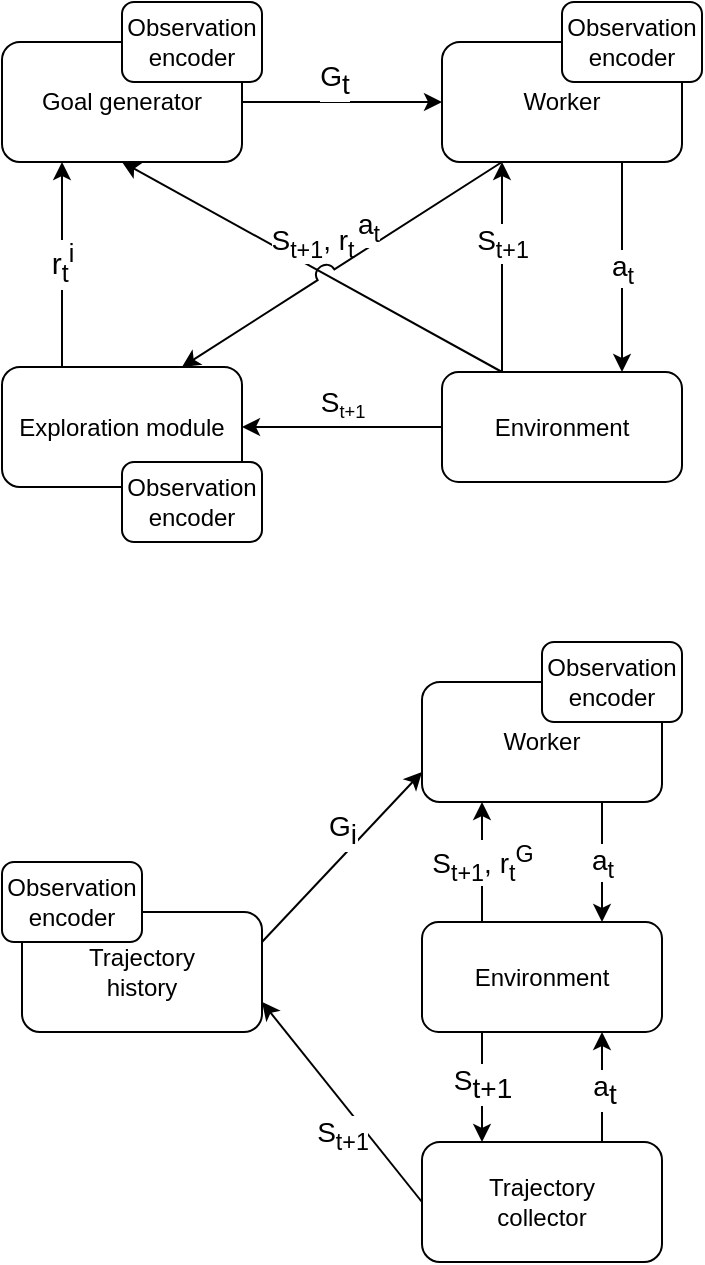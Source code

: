 <mxfile version="14.9.6" type="device"><diagram id="s9MICMt1wi03FpbbL1Bs" name="Page-1"><mxGraphModel dx="861" dy="672" grid="1" gridSize="10" guides="1" tooltips="1" connect="1" arrows="1" fold="1" page="1" pageScale="1" pageWidth="827" pageHeight="1169" math="0" shadow="0"><root><mxCell id="0"/><mxCell id="1" parent="0"/><mxCell id="ce7B7Szr8OWPPGwaai7X-16" value="&lt;font style=&quot;font-size: 15px&quot;&gt;r&lt;sub&gt;t&lt;/sub&gt;&lt;sup&gt;i&lt;/sup&gt;&lt;/font&gt;" style="edgeStyle=none;rounded=0;orthogonalLoop=1;jettySize=auto;html=1;exitX=0.25;exitY=0;exitDx=0;exitDy=0;" parent="1" source="ce7B7Szr8OWPPGwaai7X-1" edge="1"><mxGeometry relative="1" as="geometry"><mxPoint x="150" y="160" as="targetPoint"/></mxGeometry></mxCell><mxCell id="ce7B7Szr8OWPPGwaai7X-1" value="Exploration module" style="rounded=1;whiteSpace=wrap;html=1;" parent="1" vertex="1"><mxGeometry x="120" y="262.5" width="120" height="60" as="geometry"/></mxCell><mxCell id="ce7B7Szr8OWPPGwaai7X-14" value="&lt;font style=&quot;font-size: 14px&quot;&gt;S&lt;sub&gt;t+1&lt;/sub&gt;, r&lt;sub&gt;t&lt;/sub&gt;&lt;/font&gt;" style="edgeStyle=none;rounded=0;orthogonalLoop=1;jettySize=auto;html=1;entryX=0.5;entryY=1;entryDx=0;entryDy=0;exitX=0.25;exitY=0;exitDx=0;exitDy=0;verticalAlign=bottom;" parent="1" source="ce7B7Szr8OWPPGwaai7X-2" target="ce7B7Szr8OWPPGwaai7X-3" edge="1"><mxGeometry relative="1" as="geometry"/></mxCell><mxCell id="ce7B7Szr8OWPPGwaai7X-15" value="&lt;span style=&quot;font-size: 14px&quot;&gt;S&lt;/span&gt;&lt;sub&gt;t+1&lt;/sub&gt;" style="edgeStyle=none;rounded=0;orthogonalLoop=1;jettySize=auto;html=1;entryX=1;entryY=0.5;entryDx=0;entryDy=0;verticalAlign=bottom;" parent="1" source="ce7B7Szr8OWPPGwaai7X-2" target="ce7B7Szr8OWPPGwaai7X-1" edge="1"><mxGeometry relative="1" as="geometry"/></mxCell><mxCell id="BOEByVS7p30KP5h8j9sV-6" value="S&lt;sub&gt;t+1&lt;/sub&gt;" style="edgeStyle=none;curved=1;jumpStyle=arc;jumpSize=10;orthogonalLoop=1;jettySize=auto;html=1;entryX=0.25;entryY=1;entryDx=0;entryDy=0;fontSize=14;verticalAlign=bottom;exitX=0.25;exitY=0;exitDx=0;exitDy=0;" parent="1" source="ce7B7Szr8OWPPGwaai7X-2" target="ce7B7Szr8OWPPGwaai7X-4" edge="1"><mxGeometry relative="1" as="geometry"/></mxCell><mxCell id="ce7B7Szr8OWPPGwaai7X-2" value="Environment" style="rounded=1;whiteSpace=wrap;html=1;" parent="1" vertex="1"><mxGeometry x="340" y="265" width="120" height="55" as="geometry"/></mxCell><mxCell id="ce7B7Szr8OWPPGwaai7X-6" style="edgeStyle=orthogonalEdgeStyle;rounded=0;orthogonalLoop=1;jettySize=auto;html=1;exitX=1;exitY=0.5;exitDx=0;exitDy=0;entryX=0;entryY=0.5;entryDx=0;entryDy=0;" parent="1" source="ce7B7Szr8OWPPGwaai7X-3" target="ce7B7Szr8OWPPGwaai7X-4" edge="1"><mxGeometry relative="1" as="geometry"><mxPoint x="260" y="130" as="targetPoint"/></mxGeometry></mxCell><mxCell id="BOEByVS7p30KP5h8j9sV-1" value="G&lt;sub style=&quot;font-size: 14px;&quot;&gt;t&lt;/sub&gt;" style="edgeLabel;html=1;align=center;verticalAlign=bottom;resizable=0;points=[];fontSize=14;" parent="ce7B7Szr8OWPPGwaai7X-6" vertex="1" connectable="0"><mxGeometry x="-0.083" y="-1" relative="1" as="geometry"><mxPoint as="offset"/></mxGeometry></mxCell><mxCell id="ce7B7Szr8OWPPGwaai7X-3" value="Goal generator" style="rounded=1;whiteSpace=wrap;html=1;" parent="1" vertex="1"><mxGeometry x="120" y="100" width="120" height="60" as="geometry"/></mxCell><mxCell id="BOEByVS7p30KP5h8j9sV-2" value="a&lt;sub&gt;t&lt;/sub&gt;" style="edgeStyle=orthogonalEdgeStyle;rounded=0;orthogonalLoop=1;jettySize=auto;html=1;exitX=0.75;exitY=1;exitDx=0;exitDy=0;entryX=0.75;entryY=0;entryDx=0;entryDy=0;fontSize=14;verticalAlign=middle;" parent="1" source="ce7B7Szr8OWPPGwaai7X-4" target="ce7B7Szr8OWPPGwaai7X-2" edge="1"><mxGeometry relative="1" as="geometry"/></mxCell><mxCell id="BOEByVS7p30KP5h8j9sV-3" style="rounded=0;orthogonalLoop=1;jettySize=auto;html=1;exitX=0.25;exitY=1;exitDx=0;exitDy=0;entryX=0.75;entryY=0;entryDx=0;entryDy=0;fontSize=14;jumpStyle=arc;jumpSize=10;" parent="1" source="ce7B7Szr8OWPPGwaai7X-4" target="ce7B7Szr8OWPPGwaai7X-1" edge="1"><mxGeometry relative="1" as="geometry"/></mxCell><mxCell id="BOEByVS7p30KP5h8j9sV-4" value="a&lt;sub&gt;t&lt;/sub&gt;" style="edgeLabel;html=1;align=center;verticalAlign=bottom;resizable=0;points=[];fontSize=14;" parent="BOEByVS7p30KP5h8j9sV-3" vertex="1" connectable="0"><mxGeometry x="-0.145" y="1" relative="1" as="geometry"><mxPoint as="offset"/></mxGeometry></mxCell><mxCell id="ce7B7Szr8OWPPGwaai7X-4" value="Worker" style="rounded=1;whiteSpace=wrap;html=1;" parent="1" vertex="1"><mxGeometry x="340" y="100" width="120" height="60" as="geometry"/></mxCell><mxCell id="BOEByVS7p30KP5h8j9sV-5" value="Observation encoder" style="rounded=1;whiteSpace=wrap;html=1;fontSize=12;verticalAlign=middle;" parent="1" vertex="1"><mxGeometry x="180" y="80" width="70" height="40" as="geometry"/></mxCell><mxCell id="BOEByVS7p30KP5h8j9sV-7" value="Observation encoder" style="rounded=1;whiteSpace=wrap;html=1;fontSize=12;verticalAlign=middle;" parent="1" vertex="1"><mxGeometry x="180" y="310" width="70" height="40" as="geometry"/></mxCell><mxCell id="BOEByVS7p30KP5h8j9sV-8" value="Observation encoder" style="rounded=1;whiteSpace=wrap;html=1;fontSize=12;verticalAlign=middle;" parent="1" vertex="1"><mxGeometry x="400" y="80" width="70" height="40" as="geometry"/></mxCell><mxCell id="BOEByVS7p30KP5h8j9sV-14" value="a&lt;sub&gt;t&lt;/sub&gt;" style="edgeStyle=none;curved=1;jumpStyle=arc;jumpSize=10;orthogonalLoop=1;jettySize=auto;html=1;exitX=0.75;exitY=1;exitDx=0;exitDy=0;entryX=0.75;entryY=0;entryDx=0;entryDy=0;fontSize=14;verticalAlign=middle;" parent="1" source="BOEByVS7p30KP5h8j9sV-9" target="BOEByVS7p30KP5h8j9sV-11" edge="1"><mxGeometry relative="1" as="geometry"><Array as="points"/></mxGeometry></mxCell><mxCell id="BOEByVS7p30KP5h8j9sV-9" value="Worker" style="rounded=1;whiteSpace=wrap;html=1;" parent="1" vertex="1"><mxGeometry x="330" y="420" width="120" height="60" as="geometry"/></mxCell><mxCell id="BOEByVS7p30KP5h8j9sV-12" value="G&lt;span style=&quot;font-size: 14px;&quot;&gt;&lt;sub style=&quot;font-size: 14px;&quot;&gt;i&lt;/sub&gt;&lt;/span&gt;" style="edgeStyle=none;curved=1;jumpStyle=arc;jumpSize=10;orthogonalLoop=1;jettySize=auto;html=1;exitX=1;exitY=0.25;exitDx=0;exitDy=0;entryX=0;entryY=0.75;entryDx=0;entryDy=0;fontSize=14;verticalAlign=bottom;" parent="1" source="BOEByVS7p30KP5h8j9sV-10" target="BOEByVS7p30KP5h8j9sV-9" edge="1"><mxGeometry relative="1" as="geometry"/></mxCell><mxCell id="BOEByVS7p30KP5h8j9sV-10" value="Trajectory&lt;br&gt;history" style="rounded=1;whiteSpace=wrap;html=1;fontSize=12;verticalAlign=middle;" parent="1" vertex="1"><mxGeometry x="130" y="535" width="120" height="60" as="geometry"/></mxCell><mxCell id="BOEByVS7p30KP5h8j9sV-13" value="S&lt;sub&gt;t+1&lt;/sub&gt;" style="edgeStyle=none;curved=1;jumpStyle=arc;jumpSize=10;orthogonalLoop=1;jettySize=auto;html=1;exitX=0;exitY=0.5;exitDx=0;exitDy=0;entryX=1;entryY=0.75;entryDx=0;entryDy=0;fontSize=14;verticalAlign=top;" parent="1" source="eMhIuwfRan7RNqNJ1UJK-4" target="BOEByVS7p30KP5h8j9sV-10" edge="1"><mxGeometry relative="1" as="geometry"/></mxCell><mxCell id="BOEByVS7p30KP5h8j9sV-15" value="S&lt;sub&gt;t+1&lt;/sub&gt;, r&lt;sub&gt;t&lt;/sub&gt;&lt;sup&gt;G&lt;/sup&gt;" style="edgeStyle=none;curved=1;jumpStyle=arc;jumpSize=10;orthogonalLoop=1;jettySize=auto;html=1;exitX=0.25;exitY=0;exitDx=0;exitDy=0;entryX=0.25;entryY=1;entryDx=0;entryDy=0;fontSize=14;verticalAlign=middle;" parent="1" source="BOEByVS7p30KP5h8j9sV-11" target="BOEByVS7p30KP5h8j9sV-9" edge="1"><mxGeometry relative="1" as="geometry"/></mxCell><mxCell id="eMhIuwfRan7RNqNJ1UJK-6" value="" style="edgeStyle=orthogonalEdgeStyle;rounded=0;orthogonalLoop=1;jettySize=auto;html=1;entryX=0.25;entryY=0;entryDx=0;entryDy=0;exitX=0.25;exitY=1;exitDx=0;exitDy=0;" edge="1" parent="1" source="BOEByVS7p30KP5h8j9sV-11" target="eMhIuwfRan7RNqNJ1UJK-4"><mxGeometry relative="1" as="geometry"/></mxCell><mxCell id="eMhIuwfRan7RNqNJ1UJK-9" value="&lt;span style=&quot;font-size: 14px&quot;&gt;S&lt;/span&gt;&lt;sub style=&quot;font-size: 14px&quot;&gt;t+1&lt;/sub&gt;" style="edgeLabel;html=1;align=center;verticalAlign=middle;resizable=0;points=[];fontSize=14;" vertex="1" connectable="0" parent="eMhIuwfRan7RNqNJ1UJK-6"><mxGeometry x="-0.054" relative="1" as="geometry"><mxPoint as="offset"/></mxGeometry></mxCell><mxCell id="BOEByVS7p30KP5h8j9sV-11" value="Environment" style="rounded=1;whiteSpace=wrap;html=1;" parent="1" vertex="1"><mxGeometry x="330" y="540" width="120" height="55" as="geometry"/></mxCell><mxCell id="eMhIuwfRan7RNqNJ1UJK-1" value="Observation encoder" style="rounded=1;whiteSpace=wrap;html=1;fontSize=12;verticalAlign=middle;" vertex="1" parent="1"><mxGeometry x="390" y="400" width="70" height="40" as="geometry"/></mxCell><mxCell id="eMhIuwfRan7RNqNJ1UJK-2" value="Observation encoder" style="rounded=1;whiteSpace=wrap;html=1;fontSize=12;verticalAlign=middle;" vertex="1" parent="1"><mxGeometry x="120" y="510" width="70" height="40" as="geometry"/></mxCell><mxCell id="eMhIuwfRan7RNqNJ1UJK-5" value="" style="edgeStyle=orthogonalEdgeStyle;rounded=0;orthogonalLoop=1;jettySize=auto;html=1;exitX=0.75;exitY=0;exitDx=0;exitDy=0;entryX=0.75;entryY=1;entryDx=0;entryDy=0;" edge="1" parent="1" source="eMhIuwfRan7RNqNJ1UJK-4" target="BOEByVS7p30KP5h8j9sV-11"><mxGeometry relative="1" as="geometry"/></mxCell><mxCell id="eMhIuwfRan7RNqNJ1UJK-10" value="&lt;span style=&quot;font-size: 14px;&quot;&gt;a&lt;/span&gt;&lt;sub style=&quot;font-size: 14px;&quot;&gt;t&lt;/sub&gt;" style="edgeLabel;html=1;align=center;verticalAlign=middle;resizable=0;points=[];fontSize=14;" vertex="1" connectable="0" parent="eMhIuwfRan7RNqNJ1UJK-5"><mxGeometry x="-0.054" y="-1" relative="1" as="geometry"><mxPoint as="offset"/></mxGeometry></mxCell><mxCell id="eMhIuwfRan7RNqNJ1UJK-4" value="Trajectory&lt;br&gt;collector" style="rounded=1;whiteSpace=wrap;html=1;fontSize=12;verticalAlign=middle;" vertex="1" parent="1"><mxGeometry x="330" y="650" width="120" height="60" as="geometry"/></mxCell></root></mxGraphModel></diagram></mxfile>